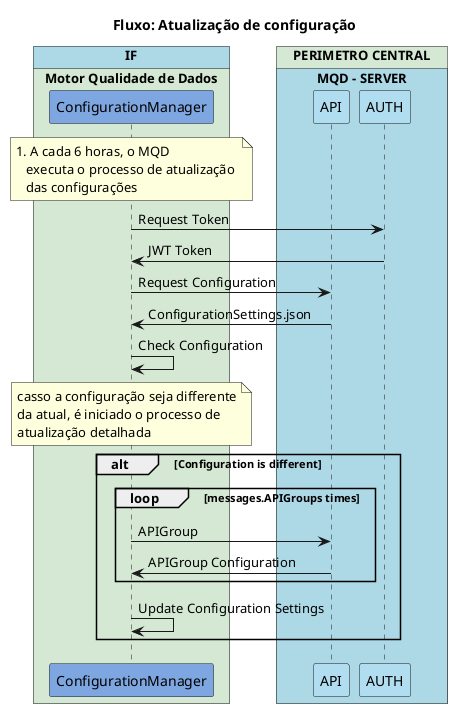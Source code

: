 @startuml
title Fluxo: Atualização de configuração

!pragma teoz true
box "IF" #LightBlue
   box "Motor Qualidade de Dados" #D5E8D4
     participant ConfigurationManager #7EA6E0
   end box
end box

box "PERIMETRO CENTRAL" #D5E8D4
   box "MQD - SERVER" #LightBlue
     participant API #B1DDF0
     participant AUTH #B1DDF0
   end box
end box

note over ConfigurationManager 
   1. A cada 6 horas, o MQD
      executa o processo de atualização 
      das configurações
end note

ConfigurationManager -> AUTH: Request Token
AUTH -> ConfigurationManager: JWT Token

ConfigurationManager -> API : Request Configuration
API -> ConfigurationManager: ConfigurationSettings.json

ConfigurationManager -> ConfigurationManager: Check Configuration

note over ConfigurationManager 
   casso a configuração seja differente
   da atual, é iniciado o processo de 
   atualização detalhada
end note

alt Configuration is different
   loop messages.APIGroups times
      ConfigurationManager -> API: APIGroup
      API -> ConfigurationManager :APIGroup Configuration
   end
  
   ConfigurationManager -> ConfigurationManager : Update Configuration Settings

end

@enduml